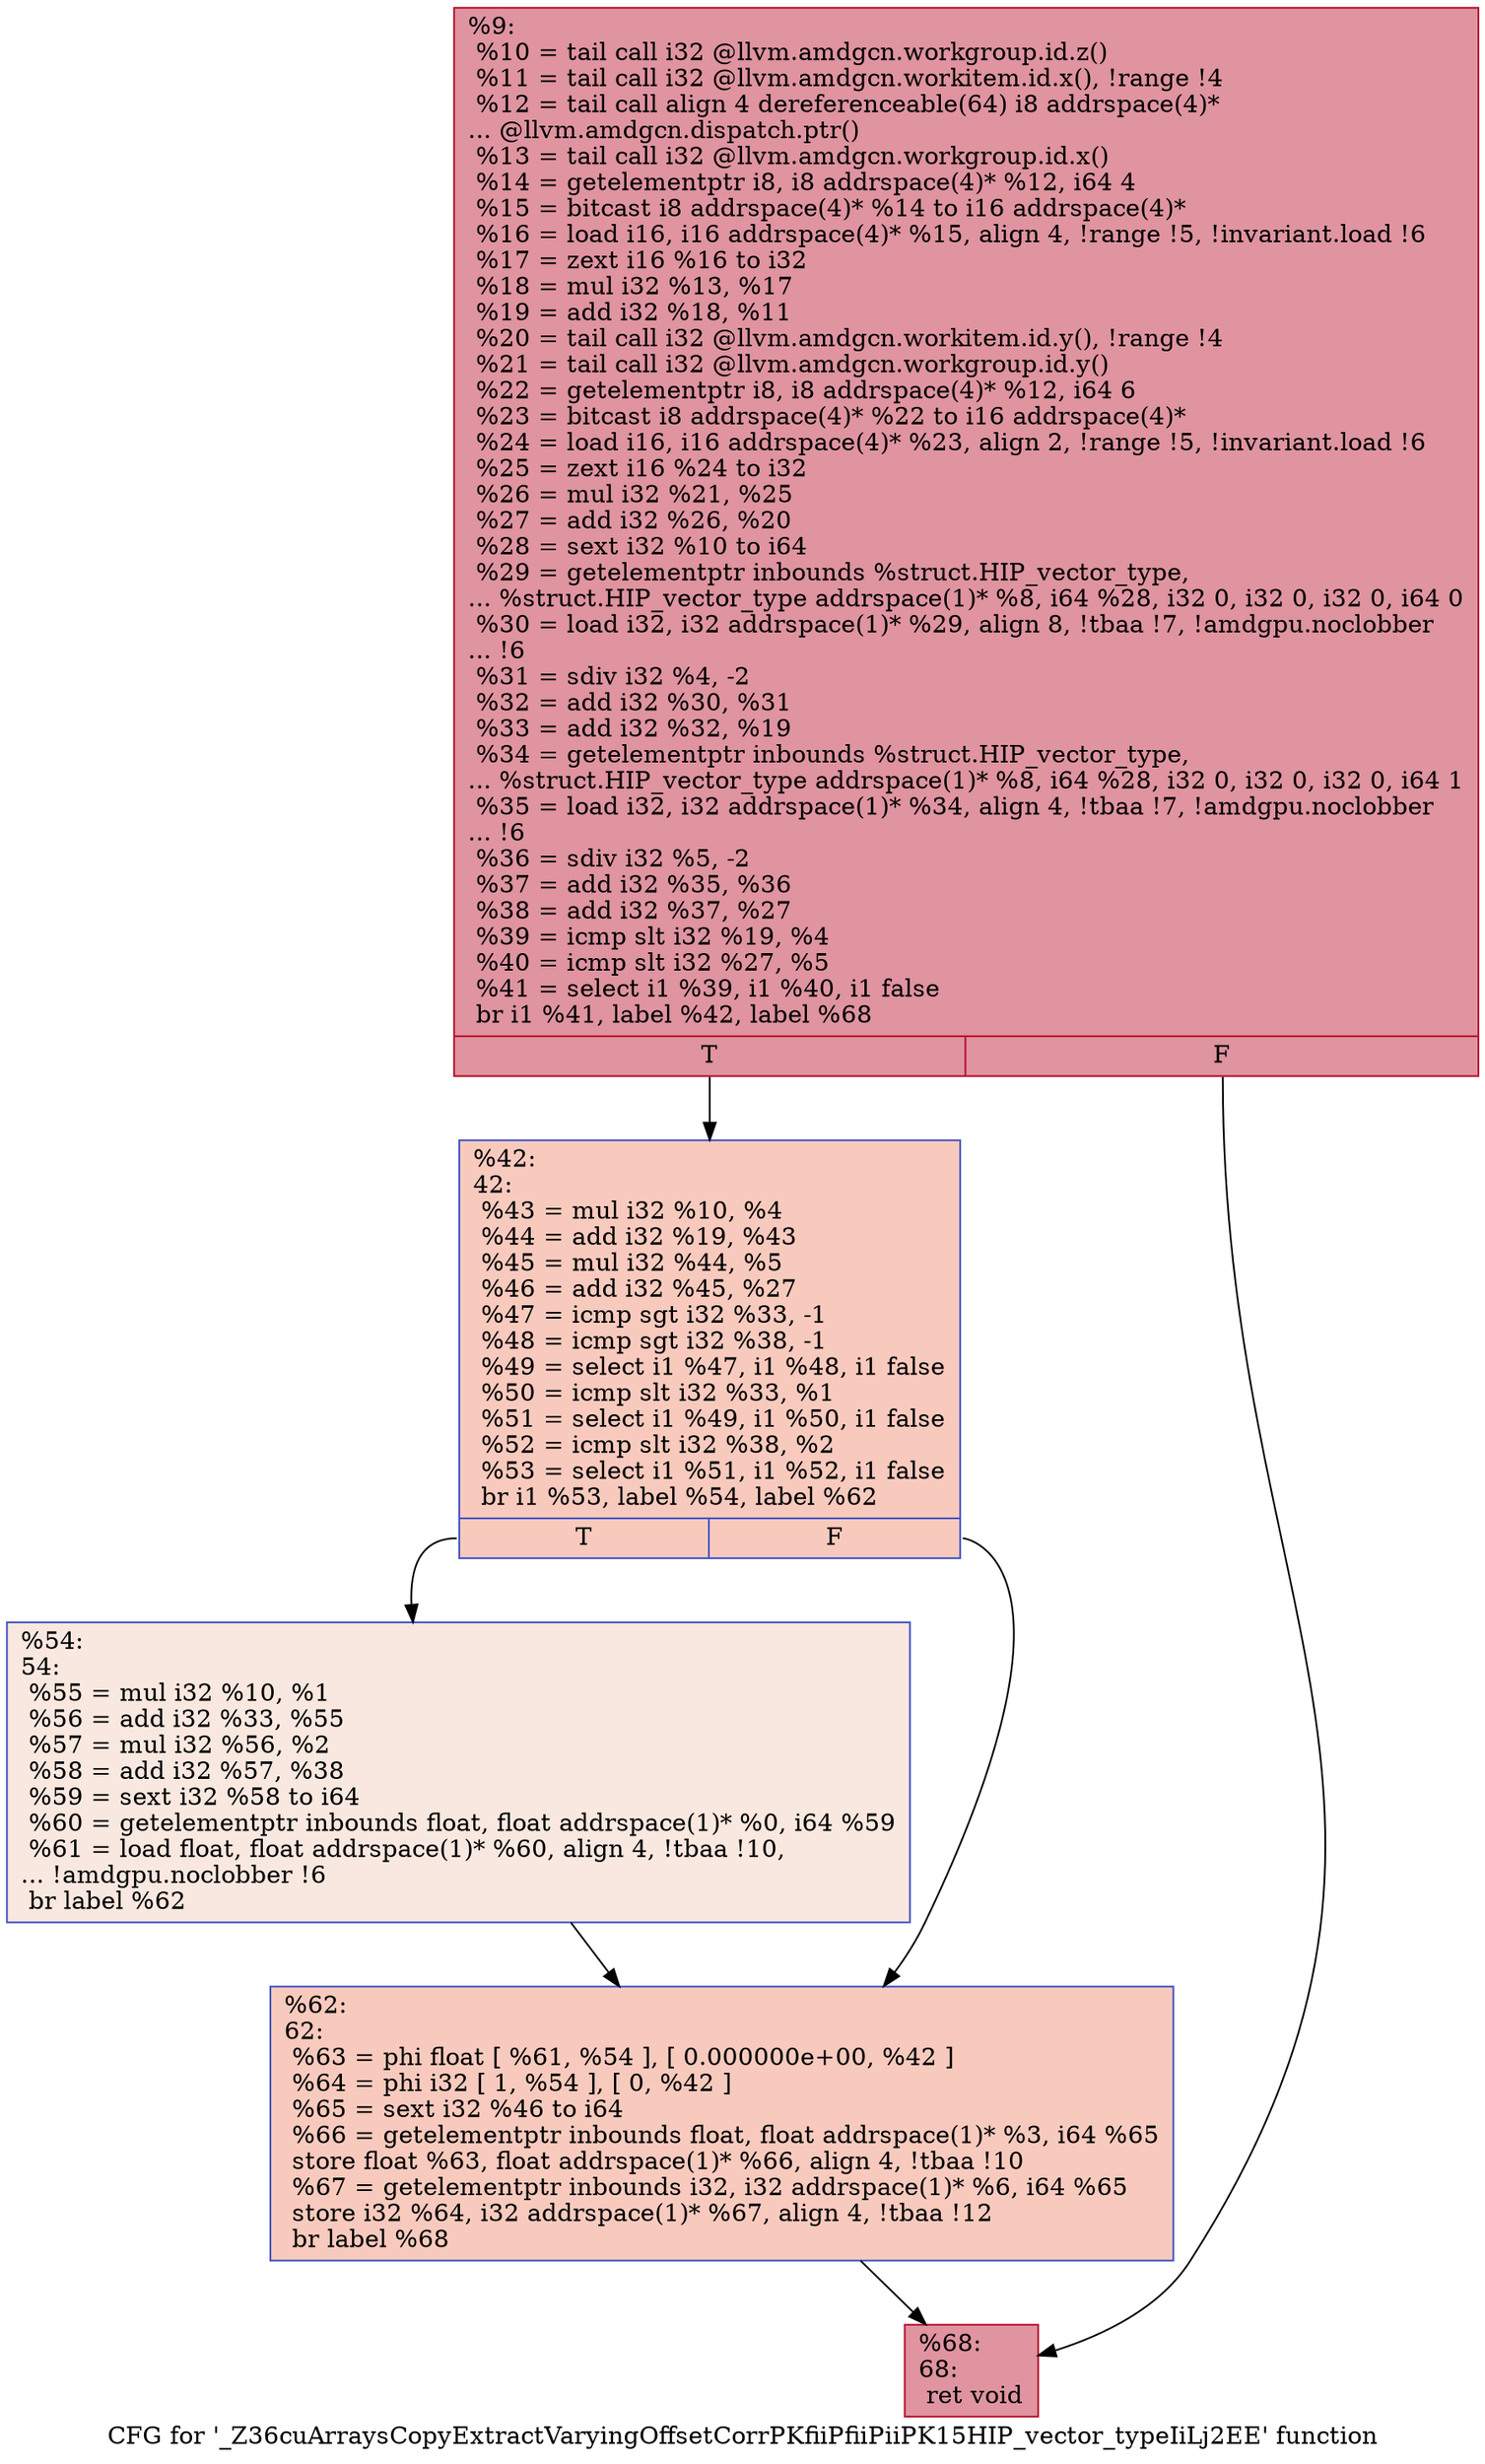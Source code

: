 digraph "CFG for '_Z36cuArraysCopyExtractVaryingOffsetCorrPKfiiPfiiPiiPK15HIP_vector_typeIiLj2EE' function" {
	label="CFG for '_Z36cuArraysCopyExtractVaryingOffsetCorrPKfiiPfiiPiiPK15HIP_vector_typeIiLj2EE' function";

	Node0x5940980 [shape=record,color="#b70d28ff", style=filled, fillcolor="#b70d2870",label="{%9:\l  %10 = tail call i32 @llvm.amdgcn.workgroup.id.z()\l  %11 = tail call i32 @llvm.amdgcn.workitem.id.x(), !range !4\l  %12 = tail call align 4 dereferenceable(64) i8 addrspace(4)*\l... @llvm.amdgcn.dispatch.ptr()\l  %13 = tail call i32 @llvm.amdgcn.workgroup.id.x()\l  %14 = getelementptr i8, i8 addrspace(4)* %12, i64 4\l  %15 = bitcast i8 addrspace(4)* %14 to i16 addrspace(4)*\l  %16 = load i16, i16 addrspace(4)* %15, align 4, !range !5, !invariant.load !6\l  %17 = zext i16 %16 to i32\l  %18 = mul i32 %13, %17\l  %19 = add i32 %18, %11\l  %20 = tail call i32 @llvm.amdgcn.workitem.id.y(), !range !4\l  %21 = tail call i32 @llvm.amdgcn.workgroup.id.y()\l  %22 = getelementptr i8, i8 addrspace(4)* %12, i64 6\l  %23 = bitcast i8 addrspace(4)* %22 to i16 addrspace(4)*\l  %24 = load i16, i16 addrspace(4)* %23, align 2, !range !5, !invariant.load !6\l  %25 = zext i16 %24 to i32\l  %26 = mul i32 %21, %25\l  %27 = add i32 %26, %20\l  %28 = sext i32 %10 to i64\l  %29 = getelementptr inbounds %struct.HIP_vector_type,\l... %struct.HIP_vector_type addrspace(1)* %8, i64 %28, i32 0, i32 0, i32 0, i64 0\l  %30 = load i32, i32 addrspace(1)* %29, align 8, !tbaa !7, !amdgpu.noclobber\l... !6\l  %31 = sdiv i32 %4, -2\l  %32 = add i32 %30, %31\l  %33 = add i32 %32, %19\l  %34 = getelementptr inbounds %struct.HIP_vector_type,\l... %struct.HIP_vector_type addrspace(1)* %8, i64 %28, i32 0, i32 0, i32 0, i64 1\l  %35 = load i32, i32 addrspace(1)* %34, align 4, !tbaa !7, !amdgpu.noclobber\l... !6\l  %36 = sdiv i32 %5, -2\l  %37 = add i32 %35, %36\l  %38 = add i32 %37, %27\l  %39 = icmp slt i32 %19, %4\l  %40 = icmp slt i32 %27, %5\l  %41 = select i1 %39, i1 %40, i1 false\l  br i1 %41, label %42, label %68\l|{<s0>T|<s1>F}}"];
	Node0x5940980:s0 -> Node0x5943480;
	Node0x5940980:s1 -> Node0x59462e0;
	Node0x5943480 [shape=record,color="#3d50c3ff", style=filled, fillcolor="#ef886b70",label="{%42:\l42:                                               \l  %43 = mul i32 %10, %4\l  %44 = add i32 %19, %43\l  %45 = mul i32 %44, %5\l  %46 = add i32 %45, %27\l  %47 = icmp sgt i32 %33, -1\l  %48 = icmp sgt i32 %38, -1\l  %49 = select i1 %47, i1 %48, i1 false\l  %50 = icmp slt i32 %33, %1\l  %51 = select i1 %49, i1 %50, i1 false\l  %52 = icmp slt i32 %38, %2\l  %53 = select i1 %51, i1 %52, i1 false\l  br i1 %53, label %54, label %62\l|{<s0>T|<s1>F}}"];
	Node0x5943480:s0 -> Node0x5946ae0;
	Node0x5943480:s1 -> Node0x5946b30;
	Node0x5946ae0 [shape=record,color="#3d50c3ff", style=filled, fillcolor="#f1ccb870",label="{%54:\l54:                                               \l  %55 = mul i32 %10, %1\l  %56 = add i32 %33, %55\l  %57 = mul i32 %56, %2\l  %58 = add i32 %57, %38\l  %59 = sext i32 %58 to i64\l  %60 = getelementptr inbounds float, float addrspace(1)* %0, i64 %59\l  %61 = load float, float addrspace(1)* %60, align 4, !tbaa !10,\l... !amdgpu.noclobber !6\l  br label %62\l}"];
	Node0x5946ae0 -> Node0x5946b30;
	Node0x5946b30 [shape=record,color="#3d50c3ff", style=filled, fillcolor="#ef886b70",label="{%62:\l62:                                               \l  %63 = phi float [ %61, %54 ], [ 0.000000e+00, %42 ]\l  %64 = phi i32 [ 1, %54 ], [ 0, %42 ]\l  %65 = sext i32 %46 to i64\l  %66 = getelementptr inbounds float, float addrspace(1)* %3, i64 %65\l  store float %63, float addrspace(1)* %66, align 4, !tbaa !10\l  %67 = getelementptr inbounds i32, i32 addrspace(1)* %6, i64 %65\l  store i32 %64, i32 addrspace(1)* %67, align 4, !tbaa !12\l  br label %68\l}"];
	Node0x5946b30 -> Node0x59462e0;
	Node0x59462e0 [shape=record,color="#b70d28ff", style=filled, fillcolor="#b70d2870",label="{%68:\l68:                                               \l  ret void\l}"];
}
